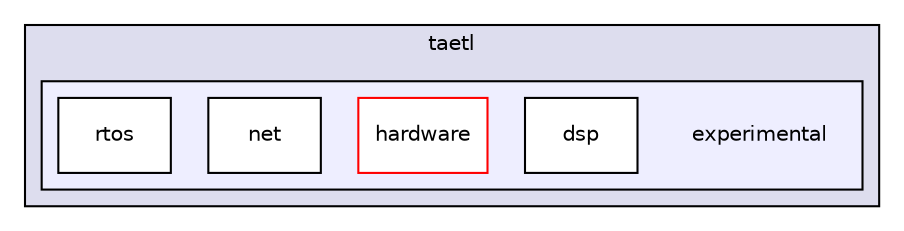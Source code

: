 digraph "/home/travis/build/tobanteAudio/taetl/taetl/experimental" {
  compound=true
  node [ fontsize="10", fontname="Helvetica"];
  edge [ labelfontsize="10", labelfontname="Helvetica"];
  subgraph clusterdir_fd5e81ee6634c2f09904e4248600f39b {
    graph [ bgcolor="#ddddee", pencolor="black", label="taetl" fontname="Helvetica", fontsize="10", URL="dir_fd5e81ee6634c2f09904e4248600f39b.html"]
  subgraph clusterdir_eaa2feafe1d43c0ec518e4b789497441 {
    graph [ bgcolor="#eeeeff", pencolor="black", label="" URL="dir_eaa2feafe1d43c0ec518e4b789497441.html"];
    dir_eaa2feafe1d43c0ec518e4b789497441 [shape=plaintext label="experimental"];
    dir_6ecb9db0f43dfa41a774dce6c964ff19 [shape=box label="dsp" color="black" fillcolor="white" style="filled" URL="dir_6ecb9db0f43dfa41a774dce6c964ff19.html"];
    dir_67625e5243136b0e3d1b68569a9f16e4 [shape=box label="hardware" color="red" fillcolor="white" style="filled" URL="dir_67625e5243136b0e3d1b68569a9f16e4.html"];
    dir_bee0b064f5e8bd6f9f2098443e012b80 [shape=box label="net" color="black" fillcolor="white" style="filled" URL="dir_bee0b064f5e8bd6f9f2098443e012b80.html"];
    dir_3accd0794a8d904fa7f88258baac3e47 [shape=box label="rtos" color="black" fillcolor="white" style="filled" URL="dir_3accd0794a8d904fa7f88258baac3e47.html"];
  }
  }
}
